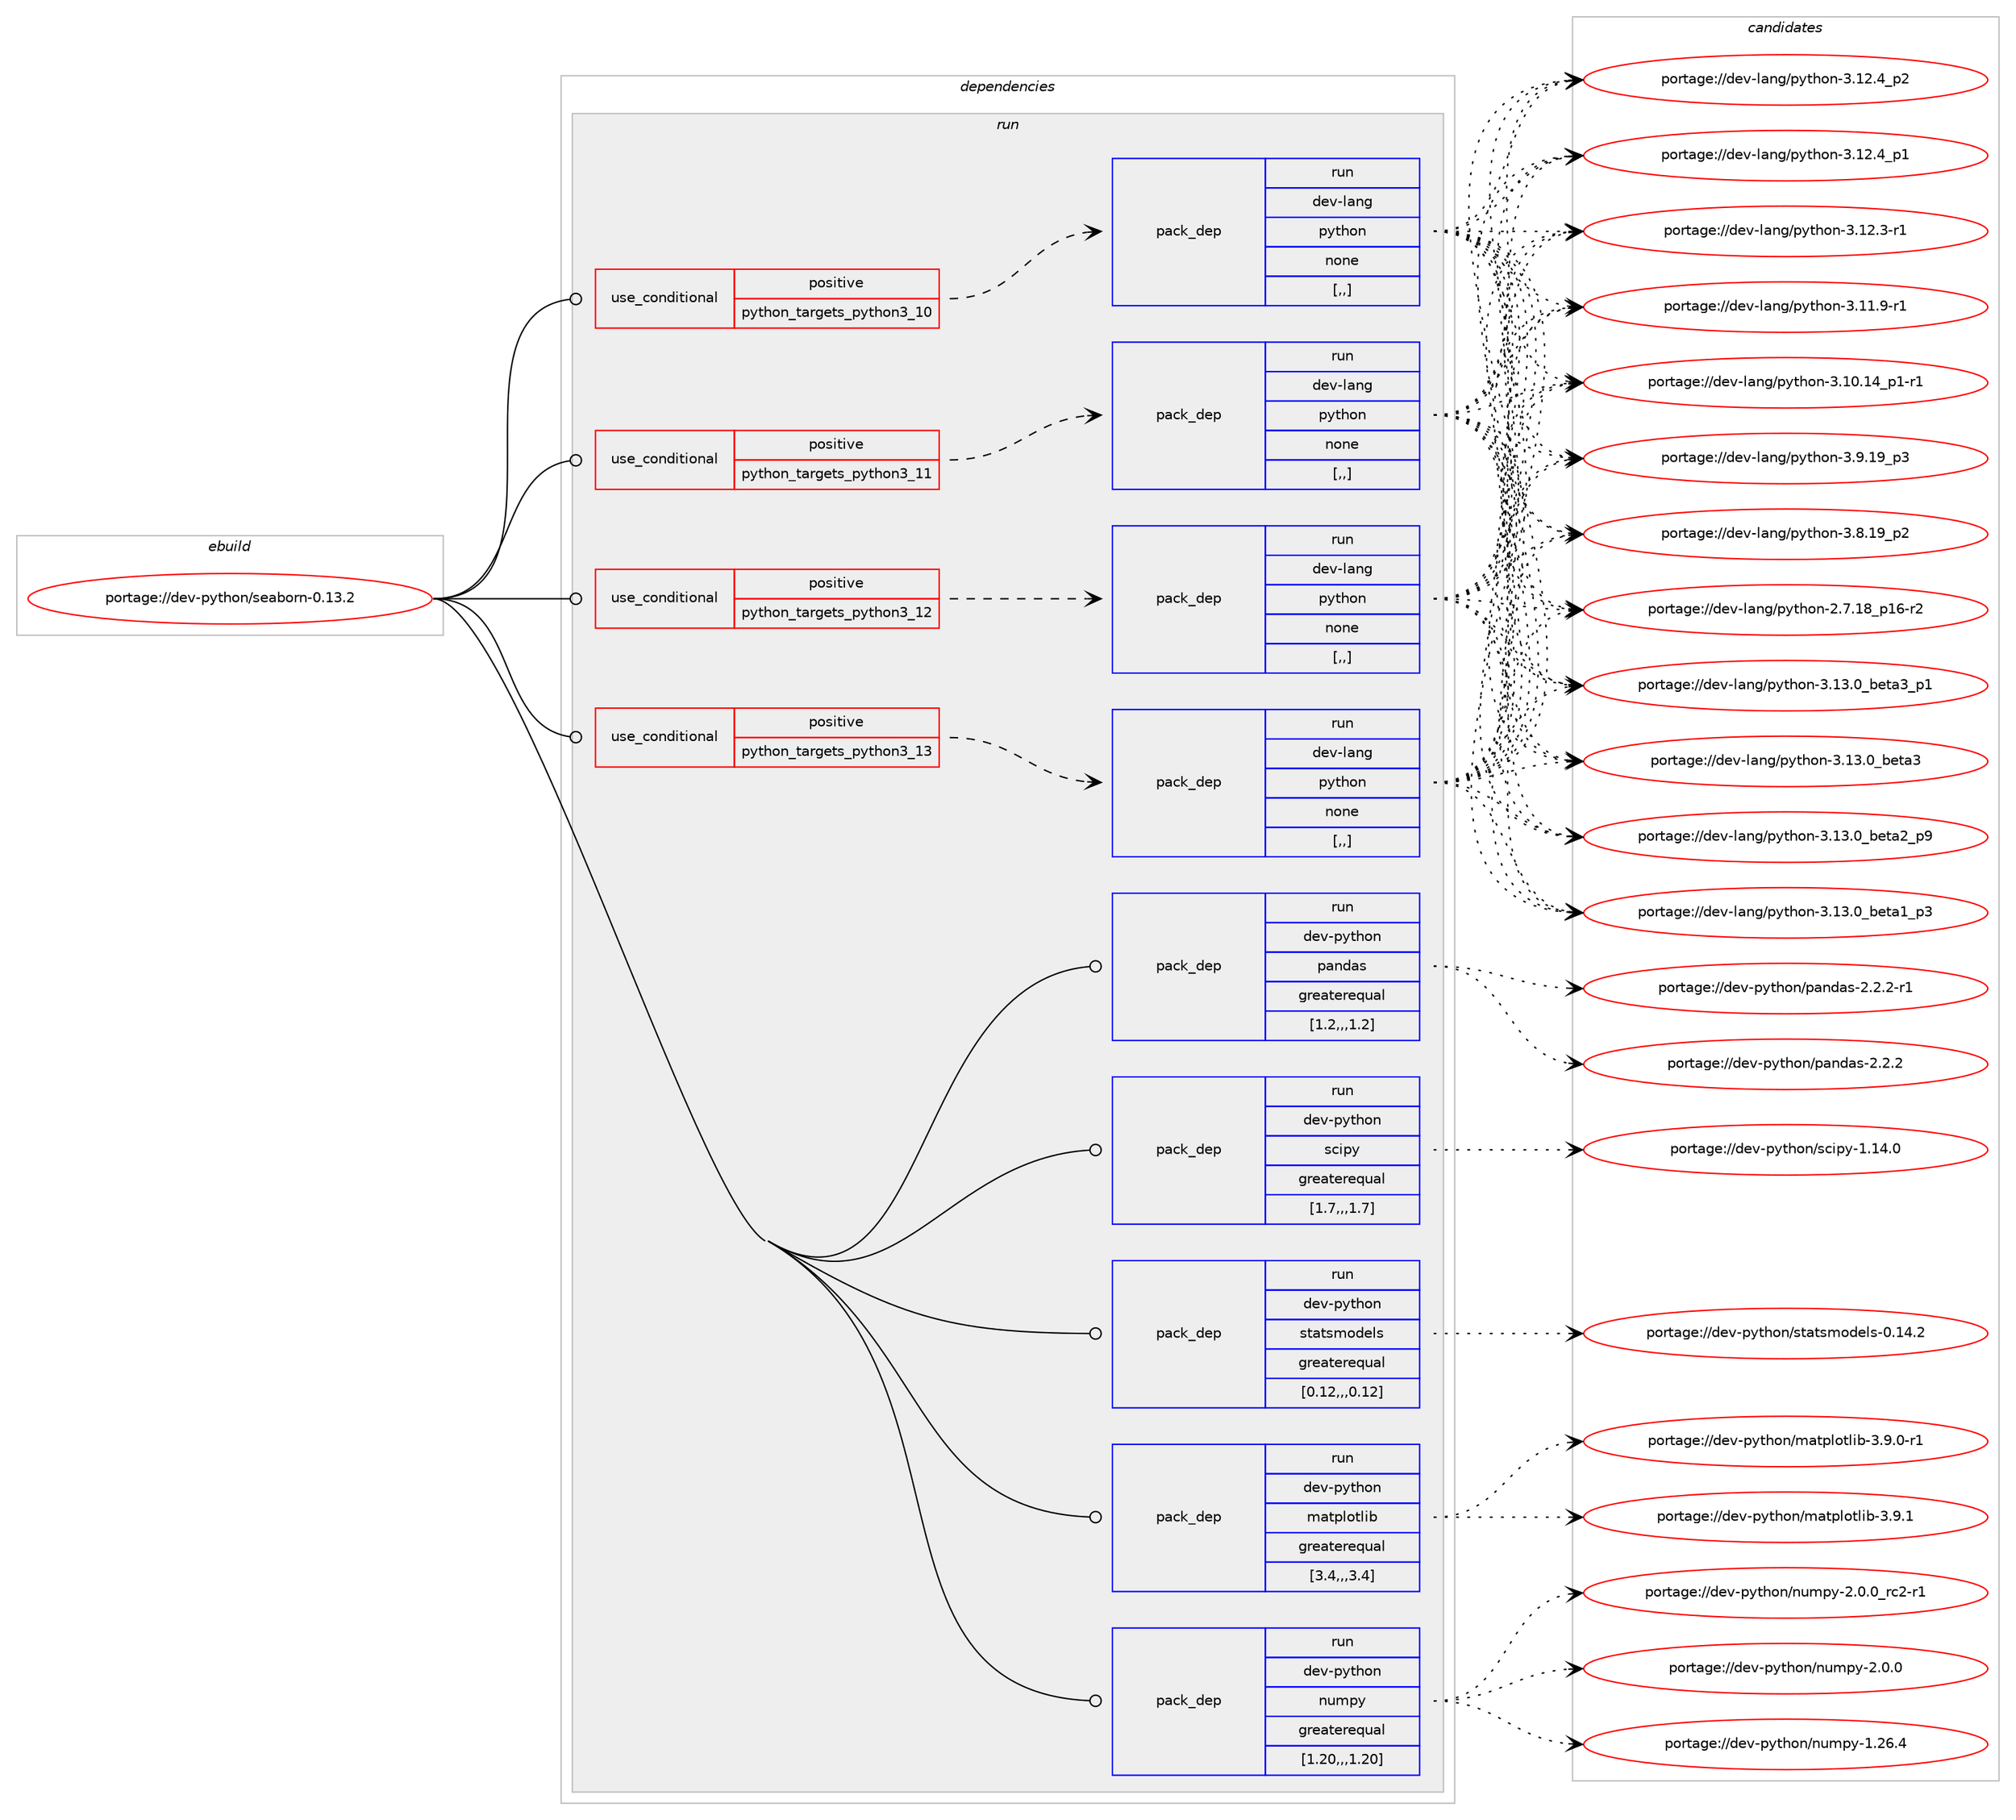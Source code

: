 digraph prolog {

# *************
# Graph options
# *************

newrank=true;
concentrate=true;
compound=true;
graph [rankdir=LR,fontname=Helvetica,fontsize=10,ranksep=1.5];#, ranksep=2.5, nodesep=0.2];
edge  [arrowhead=vee];
node  [fontname=Helvetica,fontsize=10];

# **********
# The ebuild
# **********

subgraph cluster_leftcol {
color=gray;
label=<<i>ebuild</i>>;
id [label="portage://dev-python/seaborn-0.13.2", color=red, width=4, href="../dev-python/seaborn-0.13.2.svg"];
}

# ****************
# The dependencies
# ****************

subgraph cluster_midcol {
color=gray;
label=<<i>dependencies</i>>;
subgraph cluster_compile {
fillcolor="#eeeeee";
style=filled;
label=<<i>compile</i>>;
}
subgraph cluster_compileandrun {
fillcolor="#eeeeee";
style=filled;
label=<<i>compile and run</i>>;
}
subgraph cluster_run {
fillcolor="#eeeeee";
style=filled;
label=<<i>run</i>>;
subgraph cond39164 {
dependency162239 [label=<<TABLE BORDER="0" CELLBORDER="1" CELLSPACING="0" CELLPADDING="4"><TR><TD ROWSPAN="3" CELLPADDING="10">use_conditional</TD></TR><TR><TD>positive</TD></TR><TR><TD>python_targets_python3_10</TD></TR></TABLE>>, shape=none, color=red];
subgraph pack121803 {
dependency162240 [label=<<TABLE BORDER="0" CELLBORDER="1" CELLSPACING="0" CELLPADDING="4" WIDTH="220"><TR><TD ROWSPAN="6" CELLPADDING="30">pack_dep</TD></TR><TR><TD WIDTH="110">run</TD></TR><TR><TD>dev-lang</TD></TR><TR><TD>python</TD></TR><TR><TD>none</TD></TR><TR><TD>[,,]</TD></TR></TABLE>>, shape=none, color=blue];
}
dependency162239:e -> dependency162240:w [weight=20,style="dashed",arrowhead="vee"];
}
id:e -> dependency162239:w [weight=20,style="solid",arrowhead="odot"];
subgraph cond39165 {
dependency162241 [label=<<TABLE BORDER="0" CELLBORDER="1" CELLSPACING="0" CELLPADDING="4"><TR><TD ROWSPAN="3" CELLPADDING="10">use_conditional</TD></TR><TR><TD>positive</TD></TR><TR><TD>python_targets_python3_11</TD></TR></TABLE>>, shape=none, color=red];
subgraph pack121804 {
dependency162242 [label=<<TABLE BORDER="0" CELLBORDER="1" CELLSPACING="0" CELLPADDING="4" WIDTH="220"><TR><TD ROWSPAN="6" CELLPADDING="30">pack_dep</TD></TR><TR><TD WIDTH="110">run</TD></TR><TR><TD>dev-lang</TD></TR><TR><TD>python</TD></TR><TR><TD>none</TD></TR><TR><TD>[,,]</TD></TR></TABLE>>, shape=none, color=blue];
}
dependency162241:e -> dependency162242:w [weight=20,style="dashed",arrowhead="vee"];
}
id:e -> dependency162241:w [weight=20,style="solid",arrowhead="odot"];
subgraph cond39166 {
dependency162243 [label=<<TABLE BORDER="0" CELLBORDER="1" CELLSPACING="0" CELLPADDING="4"><TR><TD ROWSPAN="3" CELLPADDING="10">use_conditional</TD></TR><TR><TD>positive</TD></TR><TR><TD>python_targets_python3_12</TD></TR></TABLE>>, shape=none, color=red];
subgraph pack121805 {
dependency162244 [label=<<TABLE BORDER="0" CELLBORDER="1" CELLSPACING="0" CELLPADDING="4" WIDTH="220"><TR><TD ROWSPAN="6" CELLPADDING="30">pack_dep</TD></TR><TR><TD WIDTH="110">run</TD></TR><TR><TD>dev-lang</TD></TR><TR><TD>python</TD></TR><TR><TD>none</TD></TR><TR><TD>[,,]</TD></TR></TABLE>>, shape=none, color=blue];
}
dependency162243:e -> dependency162244:w [weight=20,style="dashed",arrowhead="vee"];
}
id:e -> dependency162243:w [weight=20,style="solid",arrowhead="odot"];
subgraph cond39167 {
dependency162245 [label=<<TABLE BORDER="0" CELLBORDER="1" CELLSPACING="0" CELLPADDING="4"><TR><TD ROWSPAN="3" CELLPADDING="10">use_conditional</TD></TR><TR><TD>positive</TD></TR><TR><TD>python_targets_python3_13</TD></TR></TABLE>>, shape=none, color=red];
subgraph pack121806 {
dependency162246 [label=<<TABLE BORDER="0" CELLBORDER="1" CELLSPACING="0" CELLPADDING="4" WIDTH="220"><TR><TD ROWSPAN="6" CELLPADDING="30">pack_dep</TD></TR><TR><TD WIDTH="110">run</TD></TR><TR><TD>dev-lang</TD></TR><TR><TD>python</TD></TR><TR><TD>none</TD></TR><TR><TD>[,,]</TD></TR></TABLE>>, shape=none, color=blue];
}
dependency162245:e -> dependency162246:w [weight=20,style="dashed",arrowhead="vee"];
}
id:e -> dependency162245:w [weight=20,style="solid",arrowhead="odot"];
subgraph pack121807 {
dependency162247 [label=<<TABLE BORDER="0" CELLBORDER="1" CELLSPACING="0" CELLPADDING="4" WIDTH="220"><TR><TD ROWSPAN="6" CELLPADDING="30">pack_dep</TD></TR><TR><TD WIDTH="110">run</TD></TR><TR><TD>dev-python</TD></TR><TR><TD>matplotlib</TD></TR><TR><TD>greaterequal</TD></TR><TR><TD>[3.4,,,3.4]</TD></TR></TABLE>>, shape=none, color=blue];
}
id:e -> dependency162247:w [weight=20,style="solid",arrowhead="odot"];
subgraph pack121808 {
dependency162248 [label=<<TABLE BORDER="0" CELLBORDER="1" CELLSPACING="0" CELLPADDING="4" WIDTH="220"><TR><TD ROWSPAN="6" CELLPADDING="30">pack_dep</TD></TR><TR><TD WIDTH="110">run</TD></TR><TR><TD>dev-python</TD></TR><TR><TD>numpy</TD></TR><TR><TD>greaterequal</TD></TR><TR><TD>[1.20,,,1.20]</TD></TR></TABLE>>, shape=none, color=blue];
}
id:e -> dependency162248:w [weight=20,style="solid",arrowhead="odot"];
subgraph pack121809 {
dependency162249 [label=<<TABLE BORDER="0" CELLBORDER="1" CELLSPACING="0" CELLPADDING="4" WIDTH="220"><TR><TD ROWSPAN="6" CELLPADDING="30">pack_dep</TD></TR><TR><TD WIDTH="110">run</TD></TR><TR><TD>dev-python</TD></TR><TR><TD>pandas</TD></TR><TR><TD>greaterequal</TD></TR><TR><TD>[1.2,,,1.2]</TD></TR></TABLE>>, shape=none, color=blue];
}
id:e -> dependency162249:w [weight=20,style="solid",arrowhead="odot"];
subgraph pack121810 {
dependency162250 [label=<<TABLE BORDER="0" CELLBORDER="1" CELLSPACING="0" CELLPADDING="4" WIDTH="220"><TR><TD ROWSPAN="6" CELLPADDING="30">pack_dep</TD></TR><TR><TD WIDTH="110">run</TD></TR><TR><TD>dev-python</TD></TR><TR><TD>scipy</TD></TR><TR><TD>greaterequal</TD></TR><TR><TD>[1.7,,,1.7]</TD></TR></TABLE>>, shape=none, color=blue];
}
id:e -> dependency162250:w [weight=20,style="solid",arrowhead="odot"];
subgraph pack121811 {
dependency162251 [label=<<TABLE BORDER="0" CELLBORDER="1" CELLSPACING="0" CELLPADDING="4" WIDTH="220"><TR><TD ROWSPAN="6" CELLPADDING="30">pack_dep</TD></TR><TR><TD WIDTH="110">run</TD></TR><TR><TD>dev-python</TD></TR><TR><TD>statsmodels</TD></TR><TR><TD>greaterequal</TD></TR><TR><TD>[0.12,,,0.12]</TD></TR></TABLE>>, shape=none, color=blue];
}
id:e -> dependency162251:w [weight=20,style="solid",arrowhead="odot"];
}
}

# **************
# The candidates
# **************

subgraph cluster_choices {
rank=same;
color=gray;
label=<<i>candidates</i>>;

subgraph choice121803 {
color=black;
nodesep=1;
choice10010111845108971101034711212111610411111045514649514648959810111697519511249 [label="portage://dev-lang/python-3.13.0_beta3_p1", color=red, width=4,href="../dev-lang/python-3.13.0_beta3_p1.svg"];
choice1001011184510897110103471121211161041111104551464951464895981011169751 [label="portage://dev-lang/python-3.13.0_beta3", color=red, width=4,href="../dev-lang/python-3.13.0_beta3.svg"];
choice10010111845108971101034711212111610411111045514649514648959810111697509511257 [label="portage://dev-lang/python-3.13.0_beta2_p9", color=red, width=4,href="../dev-lang/python-3.13.0_beta2_p9.svg"];
choice10010111845108971101034711212111610411111045514649514648959810111697499511251 [label="portage://dev-lang/python-3.13.0_beta1_p3", color=red, width=4,href="../dev-lang/python-3.13.0_beta1_p3.svg"];
choice100101118451089711010347112121116104111110455146495046529511250 [label="portage://dev-lang/python-3.12.4_p2", color=red, width=4,href="../dev-lang/python-3.12.4_p2.svg"];
choice100101118451089711010347112121116104111110455146495046529511249 [label="portage://dev-lang/python-3.12.4_p1", color=red, width=4,href="../dev-lang/python-3.12.4_p1.svg"];
choice100101118451089711010347112121116104111110455146495046514511449 [label="portage://dev-lang/python-3.12.3-r1", color=red, width=4,href="../dev-lang/python-3.12.3-r1.svg"];
choice100101118451089711010347112121116104111110455146494946574511449 [label="portage://dev-lang/python-3.11.9-r1", color=red, width=4,href="../dev-lang/python-3.11.9-r1.svg"];
choice100101118451089711010347112121116104111110455146494846495295112494511449 [label="portage://dev-lang/python-3.10.14_p1-r1", color=red, width=4,href="../dev-lang/python-3.10.14_p1-r1.svg"];
choice100101118451089711010347112121116104111110455146574649579511251 [label="portage://dev-lang/python-3.9.19_p3", color=red, width=4,href="../dev-lang/python-3.9.19_p3.svg"];
choice100101118451089711010347112121116104111110455146564649579511250 [label="portage://dev-lang/python-3.8.19_p2", color=red, width=4,href="../dev-lang/python-3.8.19_p2.svg"];
choice100101118451089711010347112121116104111110455046554649569511249544511450 [label="portage://dev-lang/python-2.7.18_p16-r2", color=red, width=4,href="../dev-lang/python-2.7.18_p16-r2.svg"];
dependency162240:e -> choice10010111845108971101034711212111610411111045514649514648959810111697519511249:w [style=dotted,weight="100"];
dependency162240:e -> choice1001011184510897110103471121211161041111104551464951464895981011169751:w [style=dotted,weight="100"];
dependency162240:e -> choice10010111845108971101034711212111610411111045514649514648959810111697509511257:w [style=dotted,weight="100"];
dependency162240:e -> choice10010111845108971101034711212111610411111045514649514648959810111697499511251:w [style=dotted,weight="100"];
dependency162240:e -> choice100101118451089711010347112121116104111110455146495046529511250:w [style=dotted,weight="100"];
dependency162240:e -> choice100101118451089711010347112121116104111110455146495046529511249:w [style=dotted,weight="100"];
dependency162240:e -> choice100101118451089711010347112121116104111110455146495046514511449:w [style=dotted,weight="100"];
dependency162240:e -> choice100101118451089711010347112121116104111110455146494946574511449:w [style=dotted,weight="100"];
dependency162240:e -> choice100101118451089711010347112121116104111110455146494846495295112494511449:w [style=dotted,weight="100"];
dependency162240:e -> choice100101118451089711010347112121116104111110455146574649579511251:w [style=dotted,weight="100"];
dependency162240:e -> choice100101118451089711010347112121116104111110455146564649579511250:w [style=dotted,weight="100"];
dependency162240:e -> choice100101118451089711010347112121116104111110455046554649569511249544511450:w [style=dotted,weight="100"];
}
subgraph choice121804 {
color=black;
nodesep=1;
choice10010111845108971101034711212111610411111045514649514648959810111697519511249 [label="portage://dev-lang/python-3.13.0_beta3_p1", color=red, width=4,href="../dev-lang/python-3.13.0_beta3_p1.svg"];
choice1001011184510897110103471121211161041111104551464951464895981011169751 [label="portage://dev-lang/python-3.13.0_beta3", color=red, width=4,href="../dev-lang/python-3.13.0_beta3.svg"];
choice10010111845108971101034711212111610411111045514649514648959810111697509511257 [label="portage://dev-lang/python-3.13.0_beta2_p9", color=red, width=4,href="../dev-lang/python-3.13.0_beta2_p9.svg"];
choice10010111845108971101034711212111610411111045514649514648959810111697499511251 [label="portage://dev-lang/python-3.13.0_beta1_p3", color=red, width=4,href="../dev-lang/python-3.13.0_beta1_p3.svg"];
choice100101118451089711010347112121116104111110455146495046529511250 [label="portage://dev-lang/python-3.12.4_p2", color=red, width=4,href="../dev-lang/python-3.12.4_p2.svg"];
choice100101118451089711010347112121116104111110455146495046529511249 [label="portage://dev-lang/python-3.12.4_p1", color=red, width=4,href="../dev-lang/python-3.12.4_p1.svg"];
choice100101118451089711010347112121116104111110455146495046514511449 [label="portage://dev-lang/python-3.12.3-r1", color=red, width=4,href="../dev-lang/python-3.12.3-r1.svg"];
choice100101118451089711010347112121116104111110455146494946574511449 [label="portage://dev-lang/python-3.11.9-r1", color=red, width=4,href="../dev-lang/python-3.11.9-r1.svg"];
choice100101118451089711010347112121116104111110455146494846495295112494511449 [label="portage://dev-lang/python-3.10.14_p1-r1", color=red, width=4,href="../dev-lang/python-3.10.14_p1-r1.svg"];
choice100101118451089711010347112121116104111110455146574649579511251 [label="portage://dev-lang/python-3.9.19_p3", color=red, width=4,href="../dev-lang/python-3.9.19_p3.svg"];
choice100101118451089711010347112121116104111110455146564649579511250 [label="portage://dev-lang/python-3.8.19_p2", color=red, width=4,href="../dev-lang/python-3.8.19_p2.svg"];
choice100101118451089711010347112121116104111110455046554649569511249544511450 [label="portage://dev-lang/python-2.7.18_p16-r2", color=red, width=4,href="../dev-lang/python-2.7.18_p16-r2.svg"];
dependency162242:e -> choice10010111845108971101034711212111610411111045514649514648959810111697519511249:w [style=dotted,weight="100"];
dependency162242:e -> choice1001011184510897110103471121211161041111104551464951464895981011169751:w [style=dotted,weight="100"];
dependency162242:e -> choice10010111845108971101034711212111610411111045514649514648959810111697509511257:w [style=dotted,weight="100"];
dependency162242:e -> choice10010111845108971101034711212111610411111045514649514648959810111697499511251:w [style=dotted,weight="100"];
dependency162242:e -> choice100101118451089711010347112121116104111110455146495046529511250:w [style=dotted,weight="100"];
dependency162242:e -> choice100101118451089711010347112121116104111110455146495046529511249:w [style=dotted,weight="100"];
dependency162242:e -> choice100101118451089711010347112121116104111110455146495046514511449:w [style=dotted,weight="100"];
dependency162242:e -> choice100101118451089711010347112121116104111110455146494946574511449:w [style=dotted,weight="100"];
dependency162242:e -> choice100101118451089711010347112121116104111110455146494846495295112494511449:w [style=dotted,weight="100"];
dependency162242:e -> choice100101118451089711010347112121116104111110455146574649579511251:w [style=dotted,weight="100"];
dependency162242:e -> choice100101118451089711010347112121116104111110455146564649579511250:w [style=dotted,weight="100"];
dependency162242:e -> choice100101118451089711010347112121116104111110455046554649569511249544511450:w [style=dotted,weight="100"];
}
subgraph choice121805 {
color=black;
nodesep=1;
choice10010111845108971101034711212111610411111045514649514648959810111697519511249 [label="portage://dev-lang/python-3.13.0_beta3_p1", color=red, width=4,href="../dev-lang/python-3.13.0_beta3_p1.svg"];
choice1001011184510897110103471121211161041111104551464951464895981011169751 [label="portage://dev-lang/python-3.13.0_beta3", color=red, width=4,href="../dev-lang/python-3.13.0_beta3.svg"];
choice10010111845108971101034711212111610411111045514649514648959810111697509511257 [label="portage://dev-lang/python-3.13.0_beta2_p9", color=red, width=4,href="../dev-lang/python-3.13.0_beta2_p9.svg"];
choice10010111845108971101034711212111610411111045514649514648959810111697499511251 [label="portage://dev-lang/python-3.13.0_beta1_p3", color=red, width=4,href="../dev-lang/python-3.13.0_beta1_p3.svg"];
choice100101118451089711010347112121116104111110455146495046529511250 [label="portage://dev-lang/python-3.12.4_p2", color=red, width=4,href="../dev-lang/python-3.12.4_p2.svg"];
choice100101118451089711010347112121116104111110455146495046529511249 [label="portage://dev-lang/python-3.12.4_p1", color=red, width=4,href="../dev-lang/python-3.12.4_p1.svg"];
choice100101118451089711010347112121116104111110455146495046514511449 [label="portage://dev-lang/python-3.12.3-r1", color=red, width=4,href="../dev-lang/python-3.12.3-r1.svg"];
choice100101118451089711010347112121116104111110455146494946574511449 [label="portage://dev-lang/python-3.11.9-r1", color=red, width=4,href="../dev-lang/python-3.11.9-r1.svg"];
choice100101118451089711010347112121116104111110455146494846495295112494511449 [label="portage://dev-lang/python-3.10.14_p1-r1", color=red, width=4,href="../dev-lang/python-3.10.14_p1-r1.svg"];
choice100101118451089711010347112121116104111110455146574649579511251 [label="portage://dev-lang/python-3.9.19_p3", color=red, width=4,href="../dev-lang/python-3.9.19_p3.svg"];
choice100101118451089711010347112121116104111110455146564649579511250 [label="portage://dev-lang/python-3.8.19_p2", color=red, width=4,href="../dev-lang/python-3.8.19_p2.svg"];
choice100101118451089711010347112121116104111110455046554649569511249544511450 [label="portage://dev-lang/python-2.7.18_p16-r2", color=red, width=4,href="../dev-lang/python-2.7.18_p16-r2.svg"];
dependency162244:e -> choice10010111845108971101034711212111610411111045514649514648959810111697519511249:w [style=dotted,weight="100"];
dependency162244:e -> choice1001011184510897110103471121211161041111104551464951464895981011169751:w [style=dotted,weight="100"];
dependency162244:e -> choice10010111845108971101034711212111610411111045514649514648959810111697509511257:w [style=dotted,weight="100"];
dependency162244:e -> choice10010111845108971101034711212111610411111045514649514648959810111697499511251:w [style=dotted,weight="100"];
dependency162244:e -> choice100101118451089711010347112121116104111110455146495046529511250:w [style=dotted,weight="100"];
dependency162244:e -> choice100101118451089711010347112121116104111110455146495046529511249:w [style=dotted,weight="100"];
dependency162244:e -> choice100101118451089711010347112121116104111110455146495046514511449:w [style=dotted,weight="100"];
dependency162244:e -> choice100101118451089711010347112121116104111110455146494946574511449:w [style=dotted,weight="100"];
dependency162244:e -> choice100101118451089711010347112121116104111110455146494846495295112494511449:w [style=dotted,weight="100"];
dependency162244:e -> choice100101118451089711010347112121116104111110455146574649579511251:w [style=dotted,weight="100"];
dependency162244:e -> choice100101118451089711010347112121116104111110455146564649579511250:w [style=dotted,weight="100"];
dependency162244:e -> choice100101118451089711010347112121116104111110455046554649569511249544511450:w [style=dotted,weight="100"];
}
subgraph choice121806 {
color=black;
nodesep=1;
choice10010111845108971101034711212111610411111045514649514648959810111697519511249 [label="portage://dev-lang/python-3.13.0_beta3_p1", color=red, width=4,href="../dev-lang/python-3.13.0_beta3_p1.svg"];
choice1001011184510897110103471121211161041111104551464951464895981011169751 [label="portage://dev-lang/python-3.13.0_beta3", color=red, width=4,href="../dev-lang/python-3.13.0_beta3.svg"];
choice10010111845108971101034711212111610411111045514649514648959810111697509511257 [label="portage://dev-lang/python-3.13.0_beta2_p9", color=red, width=4,href="../dev-lang/python-3.13.0_beta2_p9.svg"];
choice10010111845108971101034711212111610411111045514649514648959810111697499511251 [label="portage://dev-lang/python-3.13.0_beta1_p3", color=red, width=4,href="../dev-lang/python-3.13.0_beta1_p3.svg"];
choice100101118451089711010347112121116104111110455146495046529511250 [label="portage://dev-lang/python-3.12.4_p2", color=red, width=4,href="../dev-lang/python-3.12.4_p2.svg"];
choice100101118451089711010347112121116104111110455146495046529511249 [label="portage://dev-lang/python-3.12.4_p1", color=red, width=4,href="../dev-lang/python-3.12.4_p1.svg"];
choice100101118451089711010347112121116104111110455146495046514511449 [label="portage://dev-lang/python-3.12.3-r1", color=red, width=4,href="../dev-lang/python-3.12.3-r1.svg"];
choice100101118451089711010347112121116104111110455146494946574511449 [label="portage://dev-lang/python-3.11.9-r1", color=red, width=4,href="../dev-lang/python-3.11.9-r1.svg"];
choice100101118451089711010347112121116104111110455146494846495295112494511449 [label="portage://dev-lang/python-3.10.14_p1-r1", color=red, width=4,href="../dev-lang/python-3.10.14_p1-r1.svg"];
choice100101118451089711010347112121116104111110455146574649579511251 [label="portage://dev-lang/python-3.9.19_p3", color=red, width=4,href="../dev-lang/python-3.9.19_p3.svg"];
choice100101118451089711010347112121116104111110455146564649579511250 [label="portage://dev-lang/python-3.8.19_p2", color=red, width=4,href="../dev-lang/python-3.8.19_p2.svg"];
choice100101118451089711010347112121116104111110455046554649569511249544511450 [label="portage://dev-lang/python-2.7.18_p16-r2", color=red, width=4,href="../dev-lang/python-2.7.18_p16-r2.svg"];
dependency162246:e -> choice10010111845108971101034711212111610411111045514649514648959810111697519511249:w [style=dotted,weight="100"];
dependency162246:e -> choice1001011184510897110103471121211161041111104551464951464895981011169751:w [style=dotted,weight="100"];
dependency162246:e -> choice10010111845108971101034711212111610411111045514649514648959810111697509511257:w [style=dotted,weight="100"];
dependency162246:e -> choice10010111845108971101034711212111610411111045514649514648959810111697499511251:w [style=dotted,weight="100"];
dependency162246:e -> choice100101118451089711010347112121116104111110455146495046529511250:w [style=dotted,weight="100"];
dependency162246:e -> choice100101118451089711010347112121116104111110455146495046529511249:w [style=dotted,weight="100"];
dependency162246:e -> choice100101118451089711010347112121116104111110455146495046514511449:w [style=dotted,weight="100"];
dependency162246:e -> choice100101118451089711010347112121116104111110455146494946574511449:w [style=dotted,weight="100"];
dependency162246:e -> choice100101118451089711010347112121116104111110455146494846495295112494511449:w [style=dotted,weight="100"];
dependency162246:e -> choice100101118451089711010347112121116104111110455146574649579511251:w [style=dotted,weight="100"];
dependency162246:e -> choice100101118451089711010347112121116104111110455146564649579511250:w [style=dotted,weight="100"];
dependency162246:e -> choice100101118451089711010347112121116104111110455046554649569511249544511450:w [style=dotted,weight="100"];
}
subgraph choice121807 {
color=black;
nodesep=1;
choice10010111845112121116104111110471099711611210811111610810598455146574649 [label="portage://dev-python/matplotlib-3.9.1", color=red, width=4,href="../dev-python/matplotlib-3.9.1.svg"];
choice100101118451121211161041111104710997116112108111116108105984551465746484511449 [label="portage://dev-python/matplotlib-3.9.0-r1", color=red, width=4,href="../dev-python/matplotlib-3.9.0-r1.svg"];
dependency162247:e -> choice10010111845112121116104111110471099711611210811111610810598455146574649:w [style=dotted,weight="100"];
dependency162247:e -> choice100101118451121211161041111104710997116112108111116108105984551465746484511449:w [style=dotted,weight="100"];
}
subgraph choice121808 {
color=black;
nodesep=1;
choice10010111845112121116104111110471101171091121214550464846489511499504511449 [label="portage://dev-python/numpy-2.0.0_rc2-r1", color=red, width=4,href="../dev-python/numpy-2.0.0_rc2-r1.svg"];
choice1001011184511212111610411111047110117109112121455046484648 [label="portage://dev-python/numpy-2.0.0", color=red, width=4,href="../dev-python/numpy-2.0.0.svg"];
choice100101118451121211161041111104711011710911212145494650544652 [label="portage://dev-python/numpy-1.26.4", color=red, width=4,href="../dev-python/numpy-1.26.4.svg"];
dependency162248:e -> choice10010111845112121116104111110471101171091121214550464846489511499504511449:w [style=dotted,weight="100"];
dependency162248:e -> choice1001011184511212111610411111047110117109112121455046484648:w [style=dotted,weight="100"];
dependency162248:e -> choice100101118451121211161041111104711011710911212145494650544652:w [style=dotted,weight="100"];
}
subgraph choice121809 {
color=black;
nodesep=1;
choice100101118451121211161041111104711297110100971154550465046504511449 [label="portage://dev-python/pandas-2.2.2-r1", color=red, width=4,href="../dev-python/pandas-2.2.2-r1.svg"];
choice10010111845112121116104111110471129711010097115455046504650 [label="portage://dev-python/pandas-2.2.2", color=red, width=4,href="../dev-python/pandas-2.2.2.svg"];
dependency162249:e -> choice100101118451121211161041111104711297110100971154550465046504511449:w [style=dotted,weight="100"];
dependency162249:e -> choice10010111845112121116104111110471129711010097115455046504650:w [style=dotted,weight="100"];
}
subgraph choice121810 {
color=black;
nodesep=1;
choice10010111845112121116104111110471159910511212145494649524648 [label="portage://dev-python/scipy-1.14.0", color=red, width=4,href="../dev-python/scipy-1.14.0.svg"];
dependency162250:e -> choice10010111845112121116104111110471159910511212145494649524648:w [style=dotted,weight="100"];
}
subgraph choice121811 {
color=black;
nodesep=1;
choice10010111845112121116104111110471151169711611510911110010110811545484649524650 [label="portage://dev-python/statsmodels-0.14.2", color=red, width=4,href="../dev-python/statsmodels-0.14.2.svg"];
dependency162251:e -> choice10010111845112121116104111110471151169711611510911110010110811545484649524650:w [style=dotted,weight="100"];
}
}

}

